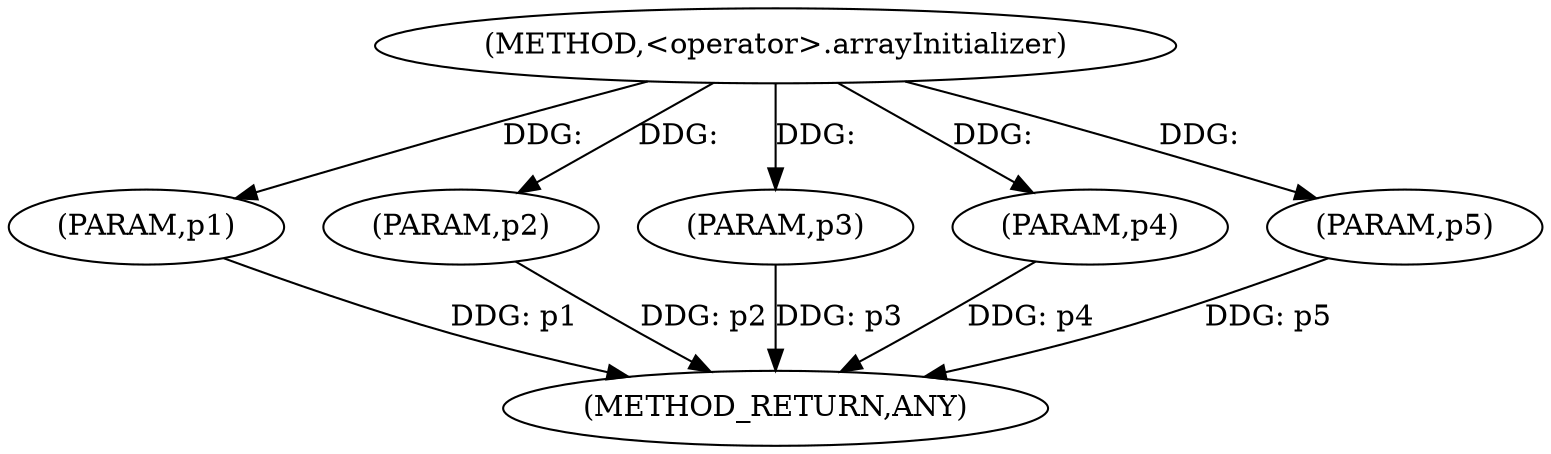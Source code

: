 digraph "&lt;operator&gt;.arrayInitializer" {  
"73" [label = <(METHOD,&lt;operator&gt;.arrayInitializer)> ]
"80" [label = <(METHOD_RETURN,ANY)> ]
"74" [label = <(PARAM,p1)> ]
"75" [label = <(PARAM,p2)> ]
"76" [label = <(PARAM,p3)> ]
"77" [label = <(PARAM,p4)> ]
"78" [label = <(PARAM,p5)> ]
  "74" -> "80"  [ label = "DDG: p1"] 
  "75" -> "80"  [ label = "DDG: p2"] 
  "76" -> "80"  [ label = "DDG: p3"] 
  "77" -> "80"  [ label = "DDG: p4"] 
  "78" -> "80"  [ label = "DDG: p5"] 
  "73" -> "74"  [ label = "DDG: "] 
  "73" -> "75"  [ label = "DDG: "] 
  "73" -> "76"  [ label = "DDG: "] 
  "73" -> "77"  [ label = "DDG: "] 
  "73" -> "78"  [ label = "DDG: "] 
}
